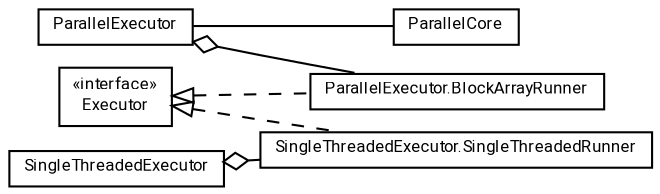#!/usr/local/bin/dot
#
# Class diagram 
# Generated by UMLGraph version R5_7_2-60-g0e99a6 (http://www.spinellis.gr/umlgraph/)
#

digraph G {
	graph [fontnames="svg"]
	edge [fontname="Roboto",fontsize=7,labelfontname="Roboto",labelfontsize=7,color="black"];
	node [fontname="Roboto",fontcolor="black",fontsize=8,shape=plaintext,margin=0,width=0,height=0];
	nodesep=0.15;
	ranksep=0.25;
	rankdir=LR;
	// de.lmu.ifi.dbs.elki.parallel.ParallelExecutor
	c500629 [label=<<table title="de.lmu.ifi.dbs.elki.parallel.ParallelExecutor" border="0" cellborder="1" cellspacing="0" cellpadding="2" href="ParallelExecutor.html" target="_parent">
		<tr><td><table border="0" cellspacing="0" cellpadding="1">
		<tr><td align="center" balign="center"> <font face="Roboto">ParallelExecutor</font> </td></tr>
		</table></td></tr>
		</table>>, URL="ParallelExecutor.html"];
	// de.lmu.ifi.dbs.elki.parallel.ParallelExecutor.BlockArrayRunner
	c500630 [label=<<table title="de.lmu.ifi.dbs.elki.parallel.ParallelExecutor.BlockArrayRunner" border="0" cellborder="1" cellspacing="0" cellpadding="2" href="ParallelExecutor.BlockArrayRunner.html" target="_parent">
		<tr><td><table border="0" cellspacing="0" cellpadding="1">
		<tr><td align="center" balign="center"> <font face="Roboto">ParallelExecutor.BlockArrayRunner</font> </td></tr>
		</table></td></tr>
		</table>>, URL="ParallelExecutor.BlockArrayRunner.html"];
	// de.lmu.ifi.dbs.elki.parallel.SingleThreadedExecutor
	c500631 [label=<<table title="de.lmu.ifi.dbs.elki.parallel.SingleThreadedExecutor" border="0" cellborder="1" cellspacing="0" cellpadding="2" href="SingleThreadedExecutor.html" target="_parent">
		<tr><td><table border="0" cellspacing="0" cellpadding="1">
		<tr><td align="center" balign="center"> <font face="Roboto">SingleThreadedExecutor</font> </td></tr>
		</table></td></tr>
		</table>>, URL="SingleThreadedExecutor.html"];
	// de.lmu.ifi.dbs.elki.parallel.SingleThreadedExecutor.SingleThreadedRunner
	c500632 [label=<<table title="de.lmu.ifi.dbs.elki.parallel.SingleThreadedExecutor.SingleThreadedRunner" border="0" cellborder="1" cellspacing="0" cellpadding="2" href="SingleThreadedExecutor.SingleThreadedRunner.html" target="_parent">
		<tr><td><table border="0" cellspacing="0" cellpadding="1">
		<tr><td align="center" balign="center"> <font face="Roboto">SingleThreadedExecutor.SingleThreadedRunner</font> </td></tr>
		</table></td></tr>
		</table>>, URL="SingleThreadedExecutor.SingleThreadedRunner.html"];
	// de.lmu.ifi.dbs.elki.parallel.ParallelCore
	c500657 [label=<<table title="de.lmu.ifi.dbs.elki.parallel.ParallelCore" border="0" cellborder="1" cellspacing="0" cellpadding="2" href="ParallelCore.html" target="_parent">
		<tr><td><table border="0" cellspacing="0" cellpadding="1">
		<tr><td align="center" balign="center"> <font face="Roboto">ParallelCore</font> </td></tr>
		</table></td></tr>
		</table>>, URL="ParallelCore.html"];
	// de.lmu.ifi.dbs.elki.parallel.Executor
	c500658 [label=<<table title="de.lmu.ifi.dbs.elki.parallel.Executor" border="0" cellborder="1" cellspacing="0" cellpadding="2" href="Executor.html" target="_parent">
		<tr><td><table border="0" cellspacing="0" cellpadding="1">
		<tr><td align="center" balign="center"> &#171;interface&#187; </td></tr>
		<tr><td align="center" balign="center"> <font face="Roboto">Executor</font> </td></tr>
		</table></td></tr>
		</table>>, URL="Executor.html"];
	// de.lmu.ifi.dbs.elki.parallel.ParallelExecutor has de.lmu.ifi.dbs.elki.parallel.ParallelExecutor.BlockArrayRunner
	c500629 -> c500630 [arrowhead=none,arrowtail=ediamond,dir=back,weight=4];
	// de.lmu.ifi.dbs.elki.parallel.ParallelExecutor assoc de.lmu.ifi.dbs.elki.parallel.ParallelCore
	c500629 -> c500657 [arrowhead=none,weight=2];
	// de.lmu.ifi.dbs.elki.parallel.ParallelExecutor.BlockArrayRunner implements de.lmu.ifi.dbs.elki.parallel.Executor
	c500658 -> c500630 [arrowtail=empty,style=dashed,dir=back,weight=9];
	// de.lmu.ifi.dbs.elki.parallel.SingleThreadedExecutor has de.lmu.ifi.dbs.elki.parallel.SingleThreadedExecutor.SingleThreadedRunner
	c500631 -> c500632 [arrowhead=none,arrowtail=ediamond,dir=back,weight=4];
	// de.lmu.ifi.dbs.elki.parallel.SingleThreadedExecutor.SingleThreadedRunner implements de.lmu.ifi.dbs.elki.parallel.Executor
	c500658 -> c500632 [arrowtail=empty,style=dashed,dir=back,weight=9];
}

